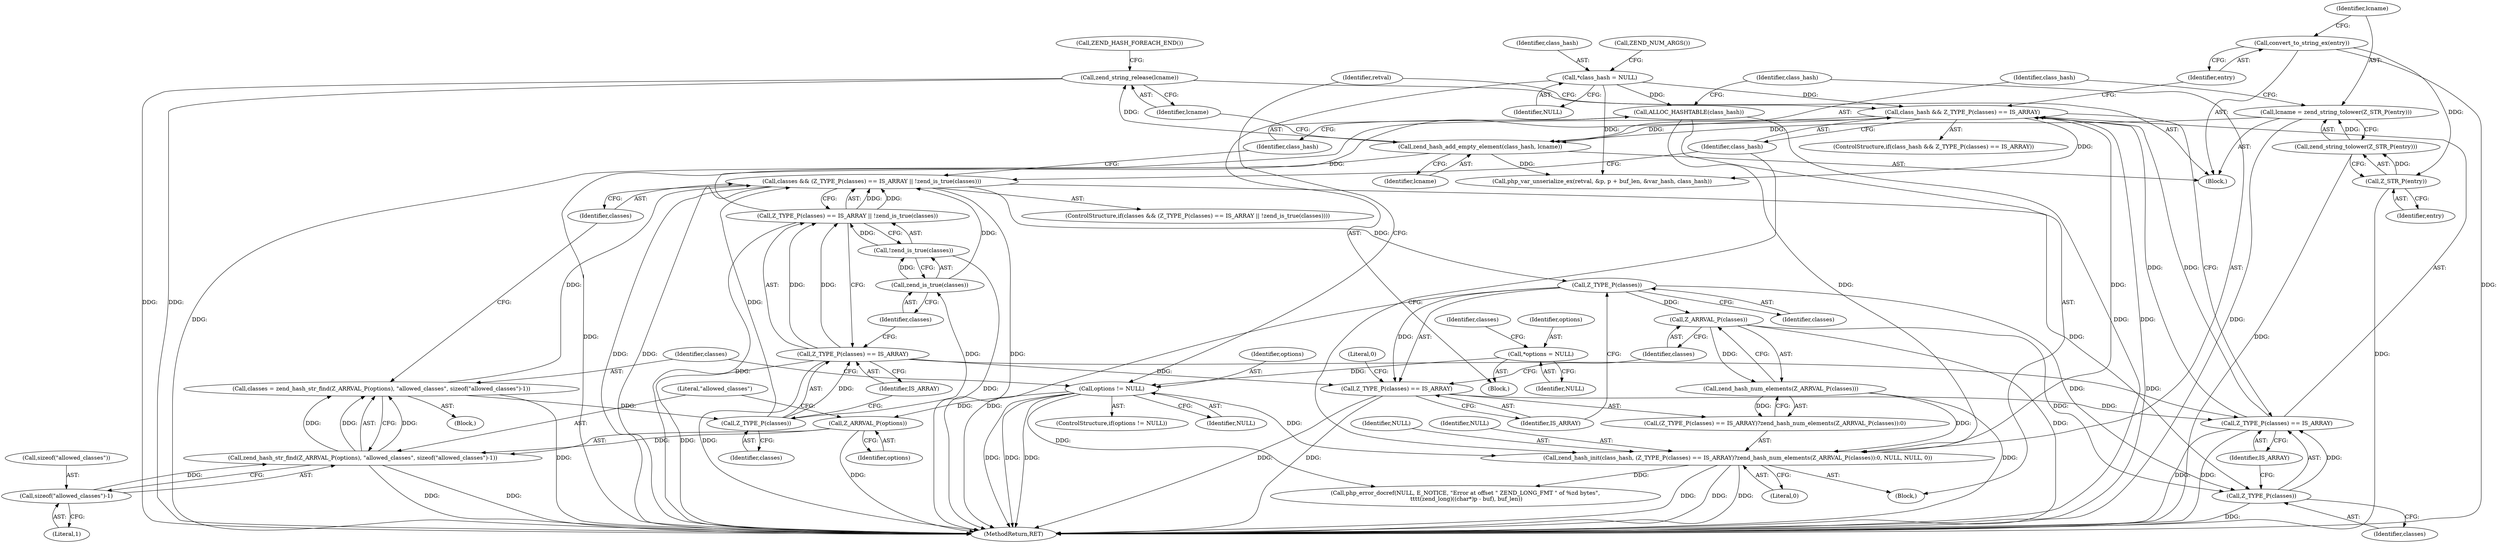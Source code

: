 digraph "0_php-src_b2af4e8868726a040234de113436c6e4f6372d17@pointer" {
"1000214" [label="(Call,zend_string_release(lcname))"];
"1000211" [label="(Call,zend_hash_add_empty_element(class_hash, lcname))"];
"1000194" [label="(Call,class_hash && Z_TYPE_P(classes) == IS_ARRAY)"];
"1000120" [label="(Call,*class_hash = NULL)"];
"1000179" [label="(Call,zend_hash_init(class_hash, (Z_TYPE_P(classes) == IS_ARRAY)?zend_hash_num_elements(Z_ARRVAL_P(classes)):0, NULL, NULL, 0))"];
"1000177" [label="(Call,ALLOC_HASHTABLE(class_hash))"];
"1000186" [label="(Call,zend_hash_num_elements(Z_ARRVAL_P(classes)))"];
"1000187" [label="(Call,Z_ARRVAL_P(classes))"];
"1000183" [label="(Call,Z_TYPE_P(classes))"];
"1000166" [label="(Call,classes && (Z_TYPE_P(classes) == IS_ARRAY || !zend_is_true(classes)))"];
"1000170" [label="(Call,Z_TYPE_P(classes))"];
"1000155" [label="(Call,classes = zend_hash_str_find(Z_ARRVAL_P(options), \"allowed_classes\", sizeof(\"allowed_classes\")-1))"];
"1000157" [label="(Call,zend_hash_str_find(Z_ARRVAL_P(options), \"allowed_classes\", sizeof(\"allowed_classes\")-1))"];
"1000158" [label="(Call,Z_ARRVAL_P(options))"];
"1000151" [label="(Call,options != NULL)"];
"1000111" [label="(Call,*options = NULL)"];
"1000161" [label="(Call,sizeof(\"allowed_classes\")-1)"];
"1000174" [label="(Call,zend_is_true(classes))"];
"1000168" [label="(Call,Z_TYPE_P(classes) == IS_ARRAY || !zend_is_true(classes))"];
"1000169" [label="(Call,Z_TYPE_P(classes) == IS_ARRAY)"];
"1000173" [label="(Call,!zend_is_true(classes))"];
"1000196" [label="(Call,Z_TYPE_P(classes) == IS_ARRAY)"];
"1000197" [label="(Call,Z_TYPE_P(classes))"];
"1000182" [label="(Call,Z_TYPE_P(classes) == IS_ARRAY)"];
"1000206" [label="(Call,lcname = zend_string_tolower(Z_STR_P(entry)))"];
"1000208" [label="(Call,zend_string_tolower(Z_STR_P(entry)))"];
"1000209" [label="(Call,Z_STR_P(entry))"];
"1000204" [label="(Call,convert_to_string_ex(entry))"];
"1000150" [label="(ControlStructure,if(options != NULL))"];
"1000165" [label="(ControlStructure,if(classes && (Z_TYPE_P(classes) == IS_ARRAY || !zend_is_true(classes))))"];
"1000213" [label="(Identifier,lcname)"];
"1000162" [label="(Call,sizeof(\"allowed_classes\"))"];
"1000180" [label="(Identifier,class_hash)"];
"1000113" [label="(Identifier,NULL)"];
"1000205" [label="(Identifier,entry)"];
"1000194" [label="(Call,class_hash && Z_TYPE_P(classes) == IS_ARRAY)"];
"1000126" [label="(Call,ZEND_NUM_ARGS())"];
"1000116" [label="(Identifier,classes)"];
"1000185" [label="(Identifier,IS_ARRAY)"];
"1000153" [label="(Identifier,NULL)"];
"1000171" [label="(Identifier,classes)"];
"1000176" [label="(Block,)"];
"1000181" [label="(Call,(Z_TYPE_P(classes) == IS_ARRAY)?zend_hash_num_elements(Z_ARRVAL_P(classes)):0)"];
"1000159" [label="(Identifier,options)"];
"1000177" [label="(Call,ALLOC_HASHTABLE(class_hash))"];
"1000179" [label="(Call,zend_hash_init(class_hash, (Z_TYPE_P(classes) == IS_ARRAY)?zend_hash_num_elements(Z_ARRVAL_P(classes)):0, NULL, NULL, 0))"];
"1000198" [label="(Identifier,classes)"];
"1000191" [label="(Identifier,NULL)"];
"1000167" [label="(Identifier,classes)"];
"1000161" [label="(Call,sizeof(\"allowed_classes\")-1)"];
"1000214" [label="(Call,zend_string_release(lcname))"];
"1000170" [label="(Call,Z_TYPE_P(classes))"];
"1000154" [label="(Block,)"];
"1000158" [label="(Call,Z_ARRVAL_P(options))"];
"1000164" [label="(Literal,1)"];
"1000249" [label="(Call,php_error_docref(NULL, E_NOTICE, \"Error at offset \" ZEND_LONG_FMT \" of %zd bytes\",\n \t\t\t\t(zend_long)((char*)p - buf), buf_len))"];
"1000120" [label="(Call,*class_hash = NULL)"];
"1000169" [label="(Call,Z_TYPE_P(classes) == IS_ARRAY)"];
"1000189" [label="(Literal,0)"];
"1000187" [label="(Call,Z_ARRVAL_P(classes))"];
"1000174" [label="(Call,zend_is_true(classes))"];
"1000155" [label="(Call,classes = zend_hash_str_find(Z_ARRVAL_P(options), \"allowed_classes\", sizeof(\"allowed_classes\")-1))"];
"1000224" [label="(Call,php_var_unserialize_ex(retval, &p, p + buf_len, &var_hash, class_hash))"];
"1000178" [label="(Identifier,class_hash)"];
"1000166" [label="(Call,classes && (Z_TYPE_P(classes) == IS_ARRAY || !zend_is_true(classes)))"];
"1000121" [label="(Identifier,class_hash)"];
"1000215" [label="(Identifier,lcname)"];
"1000192" [label="(Literal,0)"];
"1000186" [label="(Call,zend_hash_num_elements(Z_ARRVAL_P(classes)))"];
"1000151" [label="(Call,options != NULL)"];
"1000111" [label="(Call,*options = NULL)"];
"1000196" [label="(Call,Z_TYPE_P(classes) == IS_ARRAY)"];
"1000168" [label="(Call,Z_TYPE_P(classes) == IS_ARRAY || !zend_is_true(classes))"];
"1000157" [label="(Call,zend_hash_str_find(Z_ARRVAL_P(options), \"allowed_classes\", sizeof(\"allowed_classes\")-1))"];
"1000190" [label="(Identifier,NULL)"];
"1000188" [label="(Identifier,classes)"];
"1000175" [label="(Identifier,classes)"];
"1000207" [label="(Identifier,lcname)"];
"1000209" [label="(Call,Z_STR_P(entry))"];
"1000218" [label="(Identifier,retval)"];
"1000122" [label="(Identifier,NULL)"];
"1000197" [label="(Call,Z_TYPE_P(classes))"];
"1000160" [label="(Literal,\"allowed_classes\")"];
"1000193" [label="(ControlStructure,if(class_hash && Z_TYPE_P(classes) == IS_ARRAY))"];
"1000199" [label="(Identifier,IS_ARRAY)"];
"1000212" [label="(Identifier,class_hash)"];
"1000102" [label="(Block,)"];
"1000182" [label="(Call,Z_TYPE_P(classes) == IS_ARRAY)"];
"1000172" [label="(Identifier,IS_ARRAY)"];
"1000173" [label="(Call,!zend_is_true(classes))"];
"1000210" [label="(Identifier,entry)"];
"1000208" [label="(Call,zend_string_tolower(Z_STR_P(entry)))"];
"1000112" [label="(Identifier,options)"];
"1000184" [label="(Identifier,classes)"];
"1000274" [label="(MethodReturn,RET)"];
"1000203" [label="(Block,)"];
"1000195" [label="(Identifier,class_hash)"];
"1000216" [label="(Call,ZEND_HASH_FOREACH_END())"];
"1000156" [label="(Identifier,classes)"];
"1000206" [label="(Call,lcname = zend_string_tolower(Z_STR_P(entry)))"];
"1000204" [label="(Call,convert_to_string_ex(entry))"];
"1000152" [label="(Identifier,options)"];
"1000183" [label="(Call,Z_TYPE_P(classes))"];
"1000211" [label="(Call,zend_hash_add_empty_element(class_hash, lcname))"];
"1000214" -> "1000203"  [label="AST: "];
"1000214" -> "1000215"  [label="CFG: "];
"1000215" -> "1000214"  [label="AST: "];
"1000216" -> "1000214"  [label="CFG: "];
"1000214" -> "1000274"  [label="DDG: "];
"1000214" -> "1000274"  [label="DDG: "];
"1000211" -> "1000214"  [label="DDG: "];
"1000211" -> "1000203"  [label="AST: "];
"1000211" -> "1000213"  [label="CFG: "];
"1000212" -> "1000211"  [label="AST: "];
"1000213" -> "1000211"  [label="AST: "];
"1000215" -> "1000211"  [label="CFG: "];
"1000211" -> "1000274"  [label="DDG: "];
"1000194" -> "1000211"  [label="DDG: "];
"1000206" -> "1000211"  [label="DDG: "];
"1000211" -> "1000224"  [label="DDG: "];
"1000194" -> "1000193"  [label="AST: "];
"1000194" -> "1000195"  [label="CFG: "];
"1000194" -> "1000196"  [label="CFG: "];
"1000195" -> "1000194"  [label="AST: "];
"1000196" -> "1000194"  [label="AST: "];
"1000205" -> "1000194"  [label="CFG: "];
"1000218" -> "1000194"  [label="CFG: "];
"1000194" -> "1000274"  [label="DDG: "];
"1000194" -> "1000274"  [label="DDG: "];
"1000120" -> "1000194"  [label="DDG: "];
"1000179" -> "1000194"  [label="DDG: "];
"1000168" -> "1000194"  [label="DDG: "];
"1000196" -> "1000194"  [label="DDG: "];
"1000196" -> "1000194"  [label="DDG: "];
"1000194" -> "1000224"  [label="DDG: "];
"1000120" -> "1000102"  [label="AST: "];
"1000120" -> "1000122"  [label="CFG: "];
"1000121" -> "1000120"  [label="AST: "];
"1000122" -> "1000120"  [label="AST: "];
"1000126" -> "1000120"  [label="CFG: "];
"1000120" -> "1000177"  [label="DDG: "];
"1000120" -> "1000224"  [label="DDG: "];
"1000179" -> "1000176"  [label="AST: "];
"1000179" -> "1000192"  [label="CFG: "];
"1000180" -> "1000179"  [label="AST: "];
"1000181" -> "1000179"  [label="AST: "];
"1000190" -> "1000179"  [label="AST: "];
"1000191" -> "1000179"  [label="AST: "];
"1000192" -> "1000179"  [label="AST: "];
"1000195" -> "1000179"  [label="CFG: "];
"1000179" -> "1000274"  [label="DDG: "];
"1000179" -> "1000274"  [label="DDG: "];
"1000179" -> "1000274"  [label="DDG: "];
"1000177" -> "1000179"  [label="DDG: "];
"1000186" -> "1000179"  [label="DDG: "];
"1000151" -> "1000179"  [label="DDG: "];
"1000179" -> "1000249"  [label="DDG: "];
"1000177" -> "1000176"  [label="AST: "];
"1000177" -> "1000178"  [label="CFG: "];
"1000178" -> "1000177"  [label="AST: "];
"1000180" -> "1000177"  [label="CFG: "];
"1000177" -> "1000274"  [label="DDG: "];
"1000186" -> "1000181"  [label="AST: "];
"1000186" -> "1000187"  [label="CFG: "];
"1000187" -> "1000186"  [label="AST: "];
"1000181" -> "1000186"  [label="CFG: "];
"1000186" -> "1000274"  [label="DDG: "];
"1000186" -> "1000181"  [label="DDG: "];
"1000187" -> "1000186"  [label="DDG: "];
"1000187" -> "1000188"  [label="CFG: "];
"1000188" -> "1000187"  [label="AST: "];
"1000187" -> "1000274"  [label="DDG: "];
"1000183" -> "1000187"  [label="DDG: "];
"1000187" -> "1000197"  [label="DDG: "];
"1000183" -> "1000182"  [label="AST: "];
"1000183" -> "1000184"  [label="CFG: "];
"1000184" -> "1000183"  [label="AST: "];
"1000185" -> "1000183"  [label="CFG: "];
"1000183" -> "1000274"  [label="DDG: "];
"1000183" -> "1000182"  [label="DDG: "];
"1000166" -> "1000183"  [label="DDG: "];
"1000183" -> "1000197"  [label="DDG: "];
"1000166" -> "1000165"  [label="AST: "];
"1000166" -> "1000167"  [label="CFG: "];
"1000166" -> "1000168"  [label="CFG: "];
"1000167" -> "1000166"  [label="AST: "];
"1000168" -> "1000166"  [label="AST: "];
"1000178" -> "1000166"  [label="CFG: "];
"1000195" -> "1000166"  [label="CFG: "];
"1000166" -> "1000274"  [label="DDG: "];
"1000166" -> "1000274"  [label="DDG: "];
"1000166" -> "1000274"  [label="DDG: "];
"1000170" -> "1000166"  [label="DDG: "];
"1000155" -> "1000166"  [label="DDG: "];
"1000174" -> "1000166"  [label="DDG: "];
"1000168" -> "1000166"  [label="DDG: "];
"1000168" -> "1000166"  [label="DDG: "];
"1000166" -> "1000197"  [label="DDG: "];
"1000170" -> "1000169"  [label="AST: "];
"1000170" -> "1000171"  [label="CFG: "];
"1000171" -> "1000170"  [label="AST: "];
"1000172" -> "1000170"  [label="CFG: "];
"1000170" -> "1000169"  [label="DDG: "];
"1000155" -> "1000170"  [label="DDG: "];
"1000170" -> "1000174"  [label="DDG: "];
"1000155" -> "1000154"  [label="AST: "];
"1000155" -> "1000157"  [label="CFG: "];
"1000156" -> "1000155"  [label="AST: "];
"1000157" -> "1000155"  [label="AST: "];
"1000167" -> "1000155"  [label="CFG: "];
"1000155" -> "1000274"  [label="DDG: "];
"1000157" -> "1000155"  [label="DDG: "];
"1000157" -> "1000155"  [label="DDG: "];
"1000157" -> "1000155"  [label="DDG: "];
"1000157" -> "1000161"  [label="CFG: "];
"1000158" -> "1000157"  [label="AST: "];
"1000160" -> "1000157"  [label="AST: "];
"1000161" -> "1000157"  [label="AST: "];
"1000157" -> "1000274"  [label="DDG: "];
"1000157" -> "1000274"  [label="DDG: "];
"1000158" -> "1000157"  [label="DDG: "];
"1000161" -> "1000157"  [label="DDG: "];
"1000158" -> "1000159"  [label="CFG: "];
"1000159" -> "1000158"  [label="AST: "];
"1000160" -> "1000158"  [label="CFG: "];
"1000158" -> "1000274"  [label="DDG: "];
"1000151" -> "1000158"  [label="DDG: "];
"1000151" -> "1000150"  [label="AST: "];
"1000151" -> "1000153"  [label="CFG: "];
"1000152" -> "1000151"  [label="AST: "];
"1000153" -> "1000151"  [label="AST: "];
"1000156" -> "1000151"  [label="CFG: "];
"1000218" -> "1000151"  [label="CFG: "];
"1000151" -> "1000274"  [label="DDG: "];
"1000151" -> "1000274"  [label="DDG: "];
"1000151" -> "1000274"  [label="DDG: "];
"1000111" -> "1000151"  [label="DDG: "];
"1000151" -> "1000249"  [label="DDG: "];
"1000111" -> "1000102"  [label="AST: "];
"1000111" -> "1000113"  [label="CFG: "];
"1000112" -> "1000111"  [label="AST: "];
"1000113" -> "1000111"  [label="AST: "];
"1000116" -> "1000111"  [label="CFG: "];
"1000161" -> "1000164"  [label="CFG: "];
"1000162" -> "1000161"  [label="AST: "];
"1000164" -> "1000161"  [label="AST: "];
"1000174" -> "1000173"  [label="AST: "];
"1000174" -> "1000175"  [label="CFG: "];
"1000175" -> "1000174"  [label="AST: "];
"1000173" -> "1000174"  [label="CFG: "];
"1000174" -> "1000173"  [label="DDG: "];
"1000168" -> "1000169"  [label="CFG: "];
"1000168" -> "1000173"  [label="CFG: "];
"1000169" -> "1000168"  [label="AST: "];
"1000173" -> "1000168"  [label="AST: "];
"1000168" -> "1000274"  [label="DDG: "];
"1000169" -> "1000168"  [label="DDG: "];
"1000169" -> "1000168"  [label="DDG: "];
"1000173" -> "1000168"  [label="DDG: "];
"1000169" -> "1000172"  [label="CFG: "];
"1000172" -> "1000169"  [label="AST: "];
"1000175" -> "1000169"  [label="CFG: "];
"1000169" -> "1000274"  [label="DDG: "];
"1000169" -> "1000274"  [label="DDG: "];
"1000169" -> "1000182"  [label="DDG: "];
"1000169" -> "1000196"  [label="DDG: "];
"1000173" -> "1000274"  [label="DDG: "];
"1000196" -> "1000199"  [label="CFG: "];
"1000197" -> "1000196"  [label="AST: "];
"1000199" -> "1000196"  [label="AST: "];
"1000196" -> "1000274"  [label="DDG: "];
"1000196" -> "1000274"  [label="DDG: "];
"1000197" -> "1000196"  [label="DDG: "];
"1000182" -> "1000196"  [label="DDG: "];
"1000197" -> "1000198"  [label="CFG: "];
"1000198" -> "1000197"  [label="AST: "];
"1000199" -> "1000197"  [label="CFG: "];
"1000197" -> "1000274"  [label="DDG: "];
"1000182" -> "1000181"  [label="AST: "];
"1000182" -> "1000185"  [label="CFG: "];
"1000185" -> "1000182"  [label="AST: "];
"1000188" -> "1000182"  [label="CFG: "];
"1000189" -> "1000182"  [label="CFG: "];
"1000182" -> "1000274"  [label="DDG: "];
"1000182" -> "1000274"  [label="DDG: "];
"1000206" -> "1000203"  [label="AST: "];
"1000206" -> "1000208"  [label="CFG: "];
"1000207" -> "1000206"  [label="AST: "];
"1000208" -> "1000206"  [label="AST: "];
"1000212" -> "1000206"  [label="CFG: "];
"1000206" -> "1000274"  [label="DDG: "];
"1000208" -> "1000206"  [label="DDG: "];
"1000208" -> "1000209"  [label="CFG: "];
"1000209" -> "1000208"  [label="AST: "];
"1000208" -> "1000274"  [label="DDG: "];
"1000209" -> "1000208"  [label="DDG: "];
"1000209" -> "1000210"  [label="CFG: "];
"1000210" -> "1000209"  [label="AST: "];
"1000209" -> "1000274"  [label="DDG: "];
"1000204" -> "1000209"  [label="DDG: "];
"1000204" -> "1000203"  [label="AST: "];
"1000204" -> "1000205"  [label="CFG: "];
"1000205" -> "1000204"  [label="AST: "];
"1000207" -> "1000204"  [label="CFG: "];
"1000204" -> "1000274"  [label="DDG: "];
}
